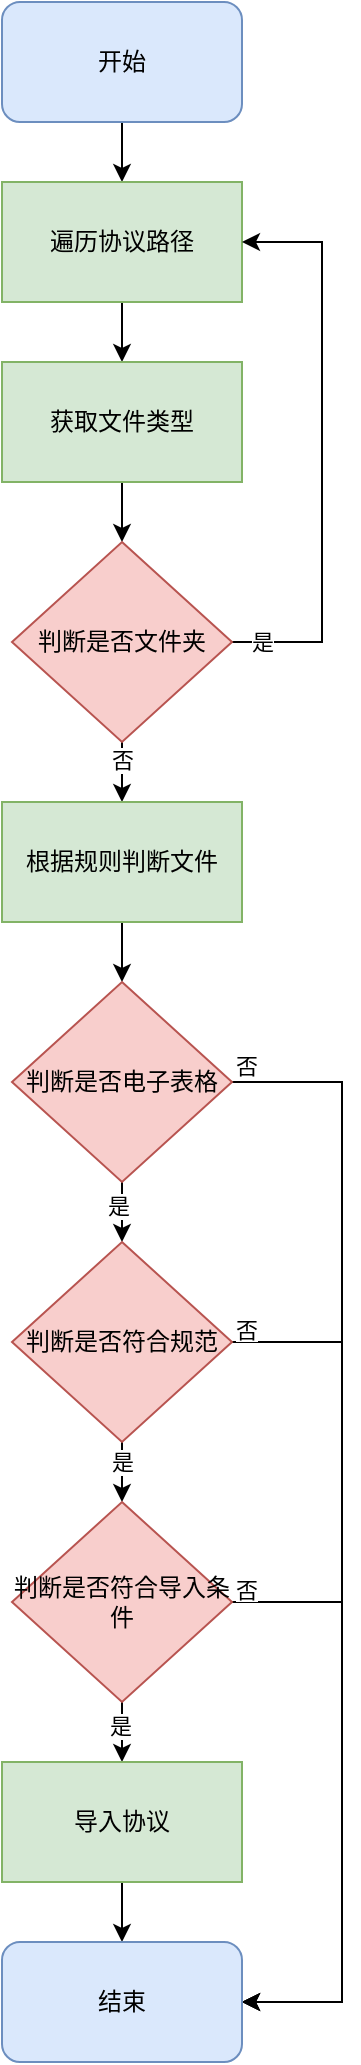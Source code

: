 <mxfile version="24.4.13" type="github">
  <diagram id="C5RBs43oDa-KdzZeNtuy" name="Page-1">
    <mxGraphModel dx="1386" dy="751" grid="1" gridSize="10" guides="1" tooltips="1" connect="1" arrows="1" fold="1" page="1" pageScale="1" pageWidth="827" pageHeight="1169" math="0" shadow="0">
      <root>
        <mxCell id="WIyWlLk6GJQsqaUBKTNV-0" />
        <mxCell id="WIyWlLk6GJQsqaUBKTNV-1" parent="WIyWlLk6GJQsqaUBKTNV-0" />
        <mxCell id="KcjF4gkMtYeXa9RiJV8--2" style="edgeStyle=orthogonalEdgeStyle;rounded=0;orthogonalLoop=1;jettySize=auto;html=1;exitX=0.5;exitY=1;exitDx=0;exitDy=0;entryX=0.5;entryY=0;entryDx=0;entryDy=0;" edge="1" parent="WIyWlLk6GJQsqaUBKTNV-1" source="KcjF4gkMtYeXa9RiJV8--0" target="KcjF4gkMtYeXa9RiJV8--1">
          <mxGeometry relative="1" as="geometry" />
        </mxCell>
        <mxCell id="KcjF4gkMtYeXa9RiJV8--0" value="开始" style="rounded=1;whiteSpace=wrap;html=1;fillColor=#dae8fc;strokeColor=#6c8ebf;" vertex="1" parent="WIyWlLk6GJQsqaUBKTNV-1">
          <mxGeometry x="340" y="50" width="120" height="60" as="geometry" />
        </mxCell>
        <mxCell id="KcjF4gkMtYeXa9RiJV8--4" style="edgeStyle=orthogonalEdgeStyle;rounded=0;orthogonalLoop=1;jettySize=auto;html=1;exitX=0.5;exitY=1;exitDx=0;exitDy=0;entryX=0.5;entryY=0;entryDx=0;entryDy=0;" edge="1" parent="WIyWlLk6GJQsqaUBKTNV-1" source="KcjF4gkMtYeXa9RiJV8--1" target="KcjF4gkMtYeXa9RiJV8--3">
          <mxGeometry relative="1" as="geometry" />
        </mxCell>
        <mxCell id="KcjF4gkMtYeXa9RiJV8--1" value="遍历协议路径" style="rounded=0;whiteSpace=wrap;html=1;fillColor=#d5e8d4;strokeColor=#82b366;" vertex="1" parent="WIyWlLk6GJQsqaUBKTNV-1">
          <mxGeometry x="340" y="140" width="120" height="60" as="geometry" />
        </mxCell>
        <mxCell id="KcjF4gkMtYeXa9RiJV8--6" style="edgeStyle=orthogonalEdgeStyle;rounded=0;orthogonalLoop=1;jettySize=auto;html=1;exitX=0.5;exitY=1;exitDx=0;exitDy=0;entryX=0.5;entryY=0;entryDx=0;entryDy=0;" edge="1" parent="WIyWlLk6GJQsqaUBKTNV-1" source="KcjF4gkMtYeXa9RiJV8--3" target="KcjF4gkMtYeXa9RiJV8--5">
          <mxGeometry relative="1" as="geometry" />
        </mxCell>
        <mxCell id="KcjF4gkMtYeXa9RiJV8--3" value="获取文件类型" style="rounded=0;whiteSpace=wrap;html=1;fillColor=#d5e8d4;strokeColor=#82b366;" vertex="1" parent="WIyWlLk6GJQsqaUBKTNV-1">
          <mxGeometry x="340" y="230" width="120" height="60" as="geometry" />
        </mxCell>
        <mxCell id="KcjF4gkMtYeXa9RiJV8--7" style="edgeStyle=orthogonalEdgeStyle;rounded=0;orthogonalLoop=1;jettySize=auto;html=1;exitX=1;exitY=0.5;exitDx=0;exitDy=0;entryX=1;entryY=0.5;entryDx=0;entryDy=0;" edge="1" parent="WIyWlLk6GJQsqaUBKTNV-1" source="KcjF4gkMtYeXa9RiJV8--5" target="KcjF4gkMtYeXa9RiJV8--1">
          <mxGeometry relative="1" as="geometry">
            <Array as="points">
              <mxPoint x="500" y="370" />
              <mxPoint x="500" y="170" />
            </Array>
          </mxGeometry>
        </mxCell>
        <mxCell id="KcjF4gkMtYeXa9RiJV8--8" value="是" style="edgeLabel;html=1;align=center;verticalAlign=middle;resizable=0;points=[];" vertex="1" connectable="0" parent="KcjF4gkMtYeXa9RiJV8--7">
          <mxGeometry x="-0.733" y="2" relative="1" as="geometry">
            <mxPoint x="-23" y="2" as="offset" />
          </mxGeometry>
        </mxCell>
        <mxCell id="KcjF4gkMtYeXa9RiJV8--10" style="edgeStyle=orthogonalEdgeStyle;rounded=0;orthogonalLoop=1;jettySize=auto;html=1;exitX=0.5;exitY=1;exitDx=0;exitDy=0;entryX=0.5;entryY=0;entryDx=0;entryDy=0;" edge="1" parent="WIyWlLk6GJQsqaUBKTNV-1" source="KcjF4gkMtYeXa9RiJV8--5" target="KcjF4gkMtYeXa9RiJV8--9">
          <mxGeometry relative="1" as="geometry" />
        </mxCell>
        <mxCell id="KcjF4gkMtYeXa9RiJV8--11" value="否" style="edgeLabel;html=1;align=center;verticalAlign=middle;resizable=0;points=[];" vertex="1" connectable="0" parent="KcjF4gkMtYeXa9RiJV8--10">
          <mxGeometry x="-0.4" relative="1" as="geometry">
            <mxPoint as="offset" />
          </mxGeometry>
        </mxCell>
        <mxCell id="KcjF4gkMtYeXa9RiJV8--5" value="判断是否文件夹" style="rhombus;whiteSpace=wrap;html=1;fillColor=#f8cecc;strokeColor=#b85450;" vertex="1" parent="WIyWlLk6GJQsqaUBKTNV-1">
          <mxGeometry x="345" y="320" width="110" height="100" as="geometry" />
        </mxCell>
        <mxCell id="KcjF4gkMtYeXa9RiJV8--14" style="edgeStyle=orthogonalEdgeStyle;rounded=0;orthogonalLoop=1;jettySize=auto;html=1;exitX=0.5;exitY=1;exitDx=0;exitDy=0;" edge="1" parent="WIyWlLk6GJQsqaUBKTNV-1" source="KcjF4gkMtYeXa9RiJV8--9" target="KcjF4gkMtYeXa9RiJV8--13">
          <mxGeometry relative="1" as="geometry" />
        </mxCell>
        <mxCell id="KcjF4gkMtYeXa9RiJV8--9" value="根据规则判断文件" style="rounded=0;whiteSpace=wrap;html=1;fillColor=#d5e8d4;strokeColor=#82b366;" vertex="1" parent="WIyWlLk6GJQsqaUBKTNV-1">
          <mxGeometry x="340" y="450" width="120" height="60" as="geometry" />
        </mxCell>
        <mxCell id="KcjF4gkMtYeXa9RiJV8--16" style="edgeStyle=orthogonalEdgeStyle;rounded=0;orthogonalLoop=1;jettySize=auto;html=1;exitX=0.5;exitY=1;exitDx=0;exitDy=0;entryX=0.5;entryY=0;entryDx=0;entryDy=0;" edge="1" parent="WIyWlLk6GJQsqaUBKTNV-1" source="KcjF4gkMtYeXa9RiJV8--13">
          <mxGeometry relative="1" as="geometry">
            <mxPoint x="400" y="670" as="targetPoint" />
          </mxGeometry>
        </mxCell>
        <mxCell id="KcjF4gkMtYeXa9RiJV8--28" value="是" style="edgeLabel;html=1;align=center;verticalAlign=middle;resizable=0;points=[];" vertex="1" connectable="0" parent="KcjF4gkMtYeXa9RiJV8--16">
          <mxGeometry x="-0.2" y="-2" relative="1" as="geometry">
            <mxPoint as="offset" />
          </mxGeometry>
        </mxCell>
        <mxCell id="KcjF4gkMtYeXa9RiJV8--25" style="edgeStyle=orthogonalEdgeStyle;rounded=0;orthogonalLoop=1;jettySize=auto;html=1;exitX=1;exitY=0.5;exitDx=0;exitDy=0;entryX=1;entryY=0.5;entryDx=0;entryDy=0;" edge="1" parent="WIyWlLk6GJQsqaUBKTNV-1" source="KcjF4gkMtYeXa9RiJV8--13" target="KcjF4gkMtYeXa9RiJV8--23">
          <mxGeometry relative="1" as="geometry">
            <Array as="points">
              <mxPoint x="510" y="590" />
              <mxPoint x="510" y="1050" />
            </Array>
          </mxGeometry>
        </mxCell>
        <mxCell id="KcjF4gkMtYeXa9RiJV8--13" value="判断是否电子表格" style="rhombus;whiteSpace=wrap;html=1;fillColor=#f8cecc;strokeColor=#b85450;" vertex="1" parent="WIyWlLk6GJQsqaUBKTNV-1">
          <mxGeometry x="345" y="540" width="110" height="100" as="geometry" />
        </mxCell>
        <mxCell id="KcjF4gkMtYeXa9RiJV8--20" style="edgeStyle=orthogonalEdgeStyle;rounded=0;orthogonalLoop=1;jettySize=auto;html=1;exitX=0.5;exitY=1;exitDx=0;exitDy=0;" edge="1" parent="WIyWlLk6GJQsqaUBKTNV-1" source="KcjF4gkMtYeXa9RiJV8--18" target="KcjF4gkMtYeXa9RiJV8--19">
          <mxGeometry relative="1" as="geometry" />
        </mxCell>
        <mxCell id="KcjF4gkMtYeXa9RiJV8--29" value="是" style="edgeLabel;html=1;align=center;verticalAlign=middle;resizable=0;points=[];" vertex="1" connectable="0" parent="KcjF4gkMtYeXa9RiJV8--20">
          <mxGeometry x="0.2" y="2" relative="1" as="geometry">
            <mxPoint x="-2" as="offset" />
          </mxGeometry>
        </mxCell>
        <mxCell id="KcjF4gkMtYeXa9RiJV8--26" style="edgeStyle=orthogonalEdgeStyle;rounded=0;orthogonalLoop=1;jettySize=auto;html=1;exitX=1;exitY=0.5;exitDx=0;exitDy=0;entryX=1;entryY=0.5;entryDx=0;entryDy=0;" edge="1" parent="WIyWlLk6GJQsqaUBKTNV-1" source="KcjF4gkMtYeXa9RiJV8--18" target="KcjF4gkMtYeXa9RiJV8--23">
          <mxGeometry relative="1" as="geometry">
            <Array as="points">
              <mxPoint x="510" y="720" />
              <mxPoint x="510" y="1050" />
            </Array>
          </mxGeometry>
        </mxCell>
        <mxCell id="KcjF4gkMtYeXa9RiJV8--18" value="判断是否符合规范" style="rhombus;whiteSpace=wrap;html=1;fillColor=#f8cecc;strokeColor=#b85450;" vertex="1" parent="WIyWlLk6GJQsqaUBKTNV-1">
          <mxGeometry x="345" y="670" width="110" height="100" as="geometry" />
        </mxCell>
        <mxCell id="KcjF4gkMtYeXa9RiJV8--22" style="edgeStyle=orthogonalEdgeStyle;rounded=0;orthogonalLoop=1;jettySize=auto;html=1;exitX=0.5;exitY=1;exitDx=0;exitDy=0;" edge="1" parent="WIyWlLk6GJQsqaUBKTNV-1" source="KcjF4gkMtYeXa9RiJV8--19" target="KcjF4gkMtYeXa9RiJV8--21">
          <mxGeometry relative="1" as="geometry" />
        </mxCell>
        <mxCell id="KcjF4gkMtYeXa9RiJV8--30" value="是" style="edgeLabel;html=1;align=center;verticalAlign=middle;resizable=0;points=[];" vertex="1" connectable="0" parent="KcjF4gkMtYeXa9RiJV8--22">
          <mxGeometry x="0.36" y="-1" relative="1" as="geometry">
            <mxPoint y="-2" as="offset" />
          </mxGeometry>
        </mxCell>
        <mxCell id="KcjF4gkMtYeXa9RiJV8--27" style="edgeStyle=orthogonalEdgeStyle;rounded=0;orthogonalLoop=1;jettySize=auto;html=1;exitX=1;exitY=0.5;exitDx=0;exitDy=0;entryX=1;entryY=0.5;entryDx=0;entryDy=0;" edge="1" parent="WIyWlLk6GJQsqaUBKTNV-1" source="KcjF4gkMtYeXa9RiJV8--19" target="KcjF4gkMtYeXa9RiJV8--23">
          <mxGeometry relative="1" as="geometry">
            <Array as="points">
              <mxPoint x="510" y="850" />
              <mxPoint x="510" y="1050" />
            </Array>
          </mxGeometry>
        </mxCell>
        <mxCell id="KcjF4gkMtYeXa9RiJV8--19" value="判断是否符合导入条件" style="rhombus;whiteSpace=wrap;html=1;fillColor=#f8cecc;strokeColor=#b85450;" vertex="1" parent="WIyWlLk6GJQsqaUBKTNV-1">
          <mxGeometry x="345" y="800" width="110" height="100" as="geometry" />
        </mxCell>
        <mxCell id="KcjF4gkMtYeXa9RiJV8--24" style="edgeStyle=orthogonalEdgeStyle;rounded=0;orthogonalLoop=1;jettySize=auto;html=1;exitX=0.5;exitY=1;exitDx=0;exitDy=0;" edge="1" parent="WIyWlLk6GJQsqaUBKTNV-1" source="KcjF4gkMtYeXa9RiJV8--21" target="KcjF4gkMtYeXa9RiJV8--23">
          <mxGeometry relative="1" as="geometry" />
        </mxCell>
        <mxCell id="KcjF4gkMtYeXa9RiJV8--21" value="导入协议" style="rounded=0;whiteSpace=wrap;html=1;fillColor=#d5e8d4;strokeColor=#82b366;" vertex="1" parent="WIyWlLk6GJQsqaUBKTNV-1">
          <mxGeometry x="340" y="930" width="120" height="60" as="geometry" />
        </mxCell>
        <mxCell id="KcjF4gkMtYeXa9RiJV8--23" value="结束" style="rounded=1;whiteSpace=wrap;html=1;fillColor=#dae8fc;strokeColor=#6c8ebf;" vertex="1" parent="WIyWlLk6GJQsqaUBKTNV-1">
          <mxGeometry x="340" y="1020" width="120" height="60" as="geometry" />
        </mxCell>
        <mxCell id="KcjF4gkMtYeXa9RiJV8--31" value="否" style="edgeLabel;html=1;align=center;verticalAlign=middle;resizable=0;points=[];" vertex="1" connectable="0" parent="WIyWlLk6GJQsqaUBKTNV-1">
          <mxGeometry x="414" y="650" as="geometry">
            <mxPoint x="48" y="-68" as="offset" />
          </mxGeometry>
        </mxCell>
        <mxCell id="KcjF4gkMtYeXa9RiJV8--32" value="&lt;span style=&quot;color: rgb(0, 0, 0); font-family: Helvetica; font-size: 11px; font-style: normal; font-variant-ligatures: normal; font-variant-caps: normal; font-weight: 400; letter-spacing: normal; orphans: 2; text-align: center; text-indent: 0px; text-transform: none; widows: 2; word-spacing: 0px; -webkit-text-stroke-width: 0px; white-space: nowrap; background-color: rgb(255, 255, 255); text-decoration-thickness: initial; text-decoration-style: initial; text-decoration-color: initial; display: inline !important; float: none;&quot;&gt;否&lt;/span&gt;" style="text;whiteSpace=wrap;html=1;" vertex="1" parent="WIyWlLk6GJQsqaUBKTNV-1">
          <mxGeometry x="455" y="700" width="40" height="40" as="geometry" />
        </mxCell>
        <mxCell id="KcjF4gkMtYeXa9RiJV8--33" value="&lt;span style=&quot;color: rgb(0, 0, 0); font-family: Helvetica; font-size: 11px; font-style: normal; font-variant-ligatures: normal; font-variant-caps: normal; font-weight: 400; letter-spacing: normal; orphans: 2; text-align: center; text-indent: 0px; text-transform: none; widows: 2; word-spacing: 0px; -webkit-text-stroke-width: 0px; white-space: nowrap; background-color: rgb(255, 255, 255); text-decoration-thickness: initial; text-decoration-style: initial; text-decoration-color: initial; display: inline !important; float: none;&quot;&gt;否&lt;/span&gt;" style="text;whiteSpace=wrap;html=1;" vertex="1" parent="WIyWlLk6GJQsqaUBKTNV-1">
          <mxGeometry x="455" y="830" width="40" height="40" as="geometry" />
        </mxCell>
      </root>
    </mxGraphModel>
  </diagram>
</mxfile>
